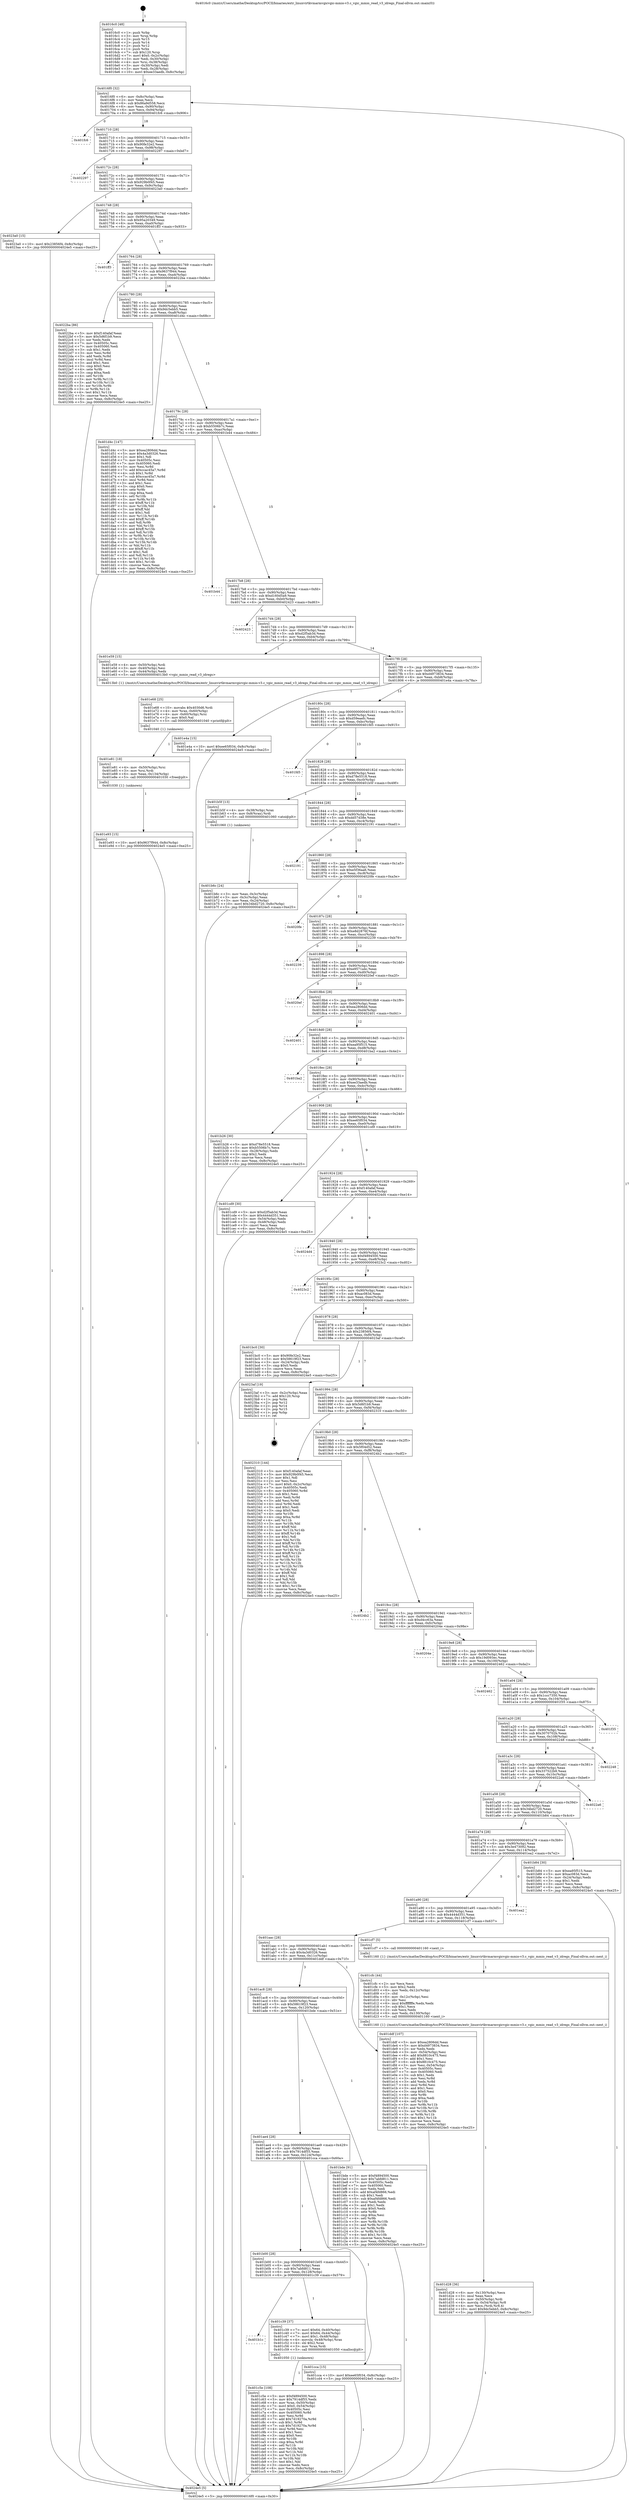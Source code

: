 digraph "0x4016c0" {
  label = "0x4016c0 (/mnt/c/Users/mathe/Desktop/tcc/POCII/binaries/extr_linuxvirtkvmarmvgicvgic-mmio-v3.c_vgic_mmio_read_v3_idregs_Final-ollvm.out::main(0))"
  labelloc = "t"
  node[shape=record]

  Entry [label="",width=0.3,height=0.3,shape=circle,fillcolor=black,style=filled]
  "0x4016f0" [label="{
     0x4016f0 [32]\l
     | [instrs]\l
     &nbsp;&nbsp;0x4016f0 \<+6\>: mov -0x8c(%rbp),%eax\l
     &nbsp;&nbsp;0x4016f6 \<+2\>: mov %eax,%ecx\l
     &nbsp;&nbsp;0x4016f8 \<+6\>: sub $0x86a9d558,%ecx\l
     &nbsp;&nbsp;0x4016fe \<+6\>: mov %eax,-0x90(%rbp)\l
     &nbsp;&nbsp;0x401704 \<+6\>: mov %ecx,-0x94(%rbp)\l
     &nbsp;&nbsp;0x40170a \<+6\>: je 0000000000401fc6 \<main+0x906\>\l
  }"]
  "0x401fc6" [label="{
     0x401fc6\l
  }", style=dashed]
  "0x401710" [label="{
     0x401710 [28]\l
     | [instrs]\l
     &nbsp;&nbsp;0x401710 \<+5\>: jmp 0000000000401715 \<main+0x55\>\l
     &nbsp;&nbsp;0x401715 \<+6\>: mov -0x90(%rbp),%eax\l
     &nbsp;&nbsp;0x40171b \<+5\>: sub $0x90fe32e2,%eax\l
     &nbsp;&nbsp;0x401720 \<+6\>: mov %eax,-0x98(%rbp)\l
     &nbsp;&nbsp;0x401726 \<+6\>: je 0000000000402297 \<main+0xbd7\>\l
  }"]
  Exit [label="",width=0.3,height=0.3,shape=circle,fillcolor=black,style=filled,peripheries=2]
  "0x402297" [label="{
     0x402297\l
  }", style=dashed]
  "0x40172c" [label="{
     0x40172c [28]\l
     | [instrs]\l
     &nbsp;&nbsp;0x40172c \<+5\>: jmp 0000000000401731 \<main+0x71\>\l
     &nbsp;&nbsp;0x401731 \<+6\>: mov -0x90(%rbp),%eax\l
     &nbsp;&nbsp;0x401737 \<+5\>: sub $0x929b0f45,%eax\l
     &nbsp;&nbsp;0x40173c \<+6\>: mov %eax,-0x9c(%rbp)\l
     &nbsp;&nbsp;0x401742 \<+6\>: je 00000000004023a0 \<main+0xce0\>\l
  }"]
  "0x401e93" [label="{
     0x401e93 [15]\l
     | [instrs]\l
     &nbsp;&nbsp;0x401e93 \<+10\>: movl $0x9637f944,-0x8c(%rbp)\l
     &nbsp;&nbsp;0x401e9d \<+5\>: jmp 00000000004024e5 \<main+0xe25\>\l
  }"]
  "0x4023a0" [label="{
     0x4023a0 [15]\l
     | [instrs]\l
     &nbsp;&nbsp;0x4023a0 \<+10\>: movl $0x23856f4,-0x8c(%rbp)\l
     &nbsp;&nbsp;0x4023aa \<+5\>: jmp 00000000004024e5 \<main+0xe25\>\l
  }"]
  "0x401748" [label="{
     0x401748 [28]\l
     | [instrs]\l
     &nbsp;&nbsp;0x401748 \<+5\>: jmp 000000000040174d \<main+0x8d\>\l
     &nbsp;&nbsp;0x40174d \<+6\>: mov -0x90(%rbp),%eax\l
     &nbsp;&nbsp;0x401753 \<+5\>: sub $0x95a20349,%eax\l
     &nbsp;&nbsp;0x401758 \<+6\>: mov %eax,-0xa0(%rbp)\l
     &nbsp;&nbsp;0x40175e \<+6\>: je 0000000000401ff3 \<main+0x933\>\l
  }"]
  "0x401e81" [label="{
     0x401e81 [18]\l
     | [instrs]\l
     &nbsp;&nbsp;0x401e81 \<+4\>: mov -0x50(%rbp),%rsi\l
     &nbsp;&nbsp;0x401e85 \<+3\>: mov %rsi,%rdi\l
     &nbsp;&nbsp;0x401e88 \<+6\>: mov %eax,-0x134(%rbp)\l
     &nbsp;&nbsp;0x401e8e \<+5\>: call 0000000000401030 \<free@plt\>\l
     | [calls]\l
     &nbsp;&nbsp;0x401030 \{1\} (unknown)\l
  }"]
  "0x401ff3" [label="{
     0x401ff3\l
  }", style=dashed]
  "0x401764" [label="{
     0x401764 [28]\l
     | [instrs]\l
     &nbsp;&nbsp;0x401764 \<+5\>: jmp 0000000000401769 \<main+0xa9\>\l
     &nbsp;&nbsp;0x401769 \<+6\>: mov -0x90(%rbp),%eax\l
     &nbsp;&nbsp;0x40176f \<+5\>: sub $0x9637f944,%eax\l
     &nbsp;&nbsp;0x401774 \<+6\>: mov %eax,-0xa4(%rbp)\l
     &nbsp;&nbsp;0x40177a \<+6\>: je 00000000004022ba \<main+0xbfa\>\l
  }"]
  "0x401e68" [label="{
     0x401e68 [25]\l
     | [instrs]\l
     &nbsp;&nbsp;0x401e68 \<+10\>: movabs $0x4030d6,%rdi\l
     &nbsp;&nbsp;0x401e72 \<+4\>: mov %rax,-0x60(%rbp)\l
     &nbsp;&nbsp;0x401e76 \<+4\>: mov -0x60(%rbp),%rsi\l
     &nbsp;&nbsp;0x401e7a \<+2\>: mov $0x0,%al\l
     &nbsp;&nbsp;0x401e7c \<+5\>: call 0000000000401040 \<printf@plt\>\l
     | [calls]\l
     &nbsp;&nbsp;0x401040 \{1\} (unknown)\l
  }"]
  "0x4022ba" [label="{
     0x4022ba [86]\l
     | [instrs]\l
     &nbsp;&nbsp;0x4022ba \<+5\>: mov $0xf140afaf,%eax\l
     &nbsp;&nbsp;0x4022bf \<+5\>: mov $0x5d6f1b9,%ecx\l
     &nbsp;&nbsp;0x4022c4 \<+2\>: xor %edx,%edx\l
     &nbsp;&nbsp;0x4022c6 \<+7\>: mov 0x40505c,%esi\l
     &nbsp;&nbsp;0x4022cd \<+7\>: mov 0x405060,%edi\l
     &nbsp;&nbsp;0x4022d4 \<+3\>: sub $0x1,%edx\l
     &nbsp;&nbsp;0x4022d7 \<+3\>: mov %esi,%r8d\l
     &nbsp;&nbsp;0x4022da \<+3\>: add %edx,%r8d\l
     &nbsp;&nbsp;0x4022dd \<+4\>: imul %r8d,%esi\l
     &nbsp;&nbsp;0x4022e1 \<+3\>: and $0x1,%esi\l
     &nbsp;&nbsp;0x4022e4 \<+3\>: cmp $0x0,%esi\l
     &nbsp;&nbsp;0x4022e7 \<+4\>: sete %r9b\l
     &nbsp;&nbsp;0x4022eb \<+3\>: cmp $0xa,%edi\l
     &nbsp;&nbsp;0x4022ee \<+4\>: setl %r10b\l
     &nbsp;&nbsp;0x4022f2 \<+3\>: mov %r9b,%r11b\l
     &nbsp;&nbsp;0x4022f5 \<+3\>: and %r10b,%r11b\l
     &nbsp;&nbsp;0x4022f8 \<+3\>: xor %r10b,%r9b\l
     &nbsp;&nbsp;0x4022fb \<+3\>: or %r9b,%r11b\l
     &nbsp;&nbsp;0x4022fe \<+4\>: test $0x1,%r11b\l
     &nbsp;&nbsp;0x402302 \<+3\>: cmovne %ecx,%eax\l
     &nbsp;&nbsp;0x402305 \<+6\>: mov %eax,-0x8c(%rbp)\l
     &nbsp;&nbsp;0x40230b \<+5\>: jmp 00000000004024e5 \<main+0xe25\>\l
  }"]
  "0x401780" [label="{
     0x401780 [28]\l
     | [instrs]\l
     &nbsp;&nbsp;0x401780 \<+5\>: jmp 0000000000401785 \<main+0xc5\>\l
     &nbsp;&nbsp;0x401785 \<+6\>: mov -0x90(%rbp),%eax\l
     &nbsp;&nbsp;0x40178b \<+5\>: sub $0x9dc5ebb5,%eax\l
     &nbsp;&nbsp;0x401790 \<+6\>: mov %eax,-0xa8(%rbp)\l
     &nbsp;&nbsp;0x401796 \<+6\>: je 0000000000401d4c \<main+0x68c\>\l
  }"]
  "0x401d28" [label="{
     0x401d28 [36]\l
     | [instrs]\l
     &nbsp;&nbsp;0x401d28 \<+6\>: mov -0x130(%rbp),%ecx\l
     &nbsp;&nbsp;0x401d2e \<+3\>: imul %eax,%ecx\l
     &nbsp;&nbsp;0x401d31 \<+4\>: mov -0x50(%rbp),%rdi\l
     &nbsp;&nbsp;0x401d35 \<+4\>: movslq -0x54(%rbp),%r8\l
     &nbsp;&nbsp;0x401d39 \<+4\>: mov %ecx,(%rdi,%r8,4)\l
     &nbsp;&nbsp;0x401d3d \<+10\>: movl $0x9dc5ebb5,-0x8c(%rbp)\l
     &nbsp;&nbsp;0x401d47 \<+5\>: jmp 00000000004024e5 \<main+0xe25\>\l
  }"]
  "0x401d4c" [label="{
     0x401d4c [147]\l
     | [instrs]\l
     &nbsp;&nbsp;0x401d4c \<+5\>: mov $0xea2806dd,%eax\l
     &nbsp;&nbsp;0x401d51 \<+5\>: mov $0x4a3d0326,%ecx\l
     &nbsp;&nbsp;0x401d56 \<+2\>: mov $0x1,%dl\l
     &nbsp;&nbsp;0x401d58 \<+7\>: mov 0x40505c,%esi\l
     &nbsp;&nbsp;0x401d5f \<+7\>: mov 0x405060,%edi\l
     &nbsp;&nbsp;0x401d66 \<+3\>: mov %esi,%r8d\l
     &nbsp;&nbsp;0x401d69 \<+7\>: add $0xccac45a7,%r8d\l
     &nbsp;&nbsp;0x401d70 \<+4\>: sub $0x1,%r8d\l
     &nbsp;&nbsp;0x401d74 \<+7\>: sub $0xccac45a7,%r8d\l
     &nbsp;&nbsp;0x401d7b \<+4\>: imul %r8d,%esi\l
     &nbsp;&nbsp;0x401d7f \<+3\>: and $0x1,%esi\l
     &nbsp;&nbsp;0x401d82 \<+3\>: cmp $0x0,%esi\l
     &nbsp;&nbsp;0x401d85 \<+4\>: sete %r9b\l
     &nbsp;&nbsp;0x401d89 \<+3\>: cmp $0xa,%edi\l
     &nbsp;&nbsp;0x401d8c \<+4\>: setl %r10b\l
     &nbsp;&nbsp;0x401d90 \<+3\>: mov %r9b,%r11b\l
     &nbsp;&nbsp;0x401d93 \<+4\>: xor $0xff,%r11b\l
     &nbsp;&nbsp;0x401d97 \<+3\>: mov %r10b,%bl\l
     &nbsp;&nbsp;0x401d9a \<+3\>: xor $0xff,%bl\l
     &nbsp;&nbsp;0x401d9d \<+3\>: xor $0x1,%dl\l
     &nbsp;&nbsp;0x401da0 \<+3\>: mov %r11b,%r14b\l
     &nbsp;&nbsp;0x401da3 \<+4\>: and $0xff,%r14b\l
     &nbsp;&nbsp;0x401da7 \<+3\>: and %dl,%r9b\l
     &nbsp;&nbsp;0x401daa \<+3\>: mov %bl,%r15b\l
     &nbsp;&nbsp;0x401dad \<+4\>: and $0xff,%r15b\l
     &nbsp;&nbsp;0x401db1 \<+3\>: and %dl,%r10b\l
     &nbsp;&nbsp;0x401db4 \<+3\>: or %r9b,%r14b\l
     &nbsp;&nbsp;0x401db7 \<+3\>: or %r10b,%r15b\l
     &nbsp;&nbsp;0x401dba \<+3\>: xor %r15b,%r14b\l
     &nbsp;&nbsp;0x401dbd \<+3\>: or %bl,%r11b\l
     &nbsp;&nbsp;0x401dc0 \<+4\>: xor $0xff,%r11b\l
     &nbsp;&nbsp;0x401dc4 \<+3\>: or $0x1,%dl\l
     &nbsp;&nbsp;0x401dc7 \<+3\>: and %dl,%r11b\l
     &nbsp;&nbsp;0x401dca \<+3\>: or %r11b,%r14b\l
     &nbsp;&nbsp;0x401dcd \<+4\>: test $0x1,%r14b\l
     &nbsp;&nbsp;0x401dd1 \<+3\>: cmovne %ecx,%eax\l
     &nbsp;&nbsp;0x401dd4 \<+6\>: mov %eax,-0x8c(%rbp)\l
     &nbsp;&nbsp;0x401dda \<+5\>: jmp 00000000004024e5 \<main+0xe25\>\l
  }"]
  "0x40179c" [label="{
     0x40179c [28]\l
     | [instrs]\l
     &nbsp;&nbsp;0x40179c \<+5\>: jmp 00000000004017a1 \<main+0xe1\>\l
     &nbsp;&nbsp;0x4017a1 \<+6\>: mov -0x90(%rbp),%eax\l
     &nbsp;&nbsp;0x4017a7 \<+5\>: sub $0xb5506b7c,%eax\l
     &nbsp;&nbsp;0x4017ac \<+6\>: mov %eax,-0xac(%rbp)\l
     &nbsp;&nbsp;0x4017b2 \<+6\>: je 0000000000401b44 \<main+0x484\>\l
  }"]
  "0x401cfc" [label="{
     0x401cfc [44]\l
     | [instrs]\l
     &nbsp;&nbsp;0x401cfc \<+2\>: xor %ecx,%ecx\l
     &nbsp;&nbsp;0x401cfe \<+5\>: mov $0x2,%edx\l
     &nbsp;&nbsp;0x401d03 \<+6\>: mov %edx,-0x12c(%rbp)\l
     &nbsp;&nbsp;0x401d09 \<+1\>: cltd\l
     &nbsp;&nbsp;0x401d0a \<+6\>: mov -0x12c(%rbp),%esi\l
     &nbsp;&nbsp;0x401d10 \<+2\>: idiv %esi\l
     &nbsp;&nbsp;0x401d12 \<+6\>: imul $0xfffffffe,%edx,%edx\l
     &nbsp;&nbsp;0x401d18 \<+3\>: sub $0x1,%ecx\l
     &nbsp;&nbsp;0x401d1b \<+2\>: sub %ecx,%edx\l
     &nbsp;&nbsp;0x401d1d \<+6\>: mov %edx,-0x130(%rbp)\l
     &nbsp;&nbsp;0x401d23 \<+5\>: call 0000000000401160 \<next_i\>\l
     | [calls]\l
     &nbsp;&nbsp;0x401160 \{1\} (/mnt/c/Users/mathe/Desktop/tcc/POCII/binaries/extr_linuxvirtkvmarmvgicvgic-mmio-v3.c_vgic_mmio_read_v3_idregs_Final-ollvm.out::next_i)\l
  }"]
  "0x401b44" [label="{
     0x401b44\l
  }", style=dashed]
  "0x4017b8" [label="{
     0x4017b8 [28]\l
     | [instrs]\l
     &nbsp;&nbsp;0x4017b8 \<+5\>: jmp 00000000004017bd \<main+0xfd\>\l
     &nbsp;&nbsp;0x4017bd \<+6\>: mov -0x90(%rbp),%eax\l
     &nbsp;&nbsp;0x4017c3 \<+5\>: sub $0xd160d5a9,%eax\l
     &nbsp;&nbsp;0x4017c8 \<+6\>: mov %eax,-0xb0(%rbp)\l
     &nbsp;&nbsp;0x4017ce \<+6\>: je 0000000000402423 \<main+0xd63\>\l
  }"]
  "0x401c5e" [label="{
     0x401c5e [108]\l
     | [instrs]\l
     &nbsp;&nbsp;0x401c5e \<+5\>: mov $0xf4894500,%ecx\l
     &nbsp;&nbsp;0x401c63 \<+5\>: mov $0x7914df55,%edx\l
     &nbsp;&nbsp;0x401c68 \<+4\>: mov %rax,-0x50(%rbp)\l
     &nbsp;&nbsp;0x401c6c \<+7\>: movl $0x0,-0x54(%rbp)\l
     &nbsp;&nbsp;0x401c73 \<+7\>: mov 0x40505c,%esi\l
     &nbsp;&nbsp;0x401c7a \<+8\>: mov 0x405060,%r8d\l
     &nbsp;&nbsp;0x401c82 \<+3\>: mov %esi,%r9d\l
     &nbsp;&nbsp;0x401c85 \<+7\>: add $0x7d19270a,%r9d\l
     &nbsp;&nbsp;0x401c8c \<+4\>: sub $0x1,%r9d\l
     &nbsp;&nbsp;0x401c90 \<+7\>: sub $0x7d19270a,%r9d\l
     &nbsp;&nbsp;0x401c97 \<+4\>: imul %r9d,%esi\l
     &nbsp;&nbsp;0x401c9b \<+3\>: and $0x1,%esi\l
     &nbsp;&nbsp;0x401c9e \<+3\>: cmp $0x0,%esi\l
     &nbsp;&nbsp;0x401ca1 \<+4\>: sete %r10b\l
     &nbsp;&nbsp;0x401ca5 \<+4\>: cmp $0xa,%r8d\l
     &nbsp;&nbsp;0x401ca9 \<+4\>: setl %r11b\l
     &nbsp;&nbsp;0x401cad \<+3\>: mov %r10b,%bl\l
     &nbsp;&nbsp;0x401cb0 \<+3\>: and %r11b,%bl\l
     &nbsp;&nbsp;0x401cb3 \<+3\>: xor %r11b,%r10b\l
     &nbsp;&nbsp;0x401cb6 \<+3\>: or %r10b,%bl\l
     &nbsp;&nbsp;0x401cb9 \<+3\>: test $0x1,%bl\l
     &nbsp;&nbsp;0x401cbc \<+3\>: cmovne %edx,%ecx\l
     &nbsp;&nbsp;0x401cbf \<+6\>: mov %ecx,-0x8c(%rbp)\l
     &nbsp;&nbsp;0x401cc5 \<+5\>: jmp 00000000004024e5 \<main+0xe25\>\l
  }"]
  "0x402423" [label="{
     0x402423\l
  }", style=dashed]
  "0x4017d4" [label="{
     0x4017d4 [28]\l
     | [instrs]\l
     &nbsp;&nbsp;0x4017d4 \<+5\>: jmp 00000000004017d9 \<main+0x119\>\l
     &nbsp;&nbsp;0x4017d9 \<+6\>: mov -0x90(%rbp),%eax\l
     &nbsp;&nbsp;0x4017df \<+5\>: sub $0xd2f5ab3d,%eax\l
     &nbsp;&nbsp;0x4017e4 \<+6\>: mov %eax,-0xb4(%rbp)\l
     &nbsp;&nbsp;0x4017ea \<+6\>: je 0000000000401e59 \<main+0x799\>\l
  }"]
  "0x401b1c" [label="{
     0x401b1c\l
  }", style=dashed]
  "0x401e59" [label="{
     0x401e59 [15]\l
     | [instrs]\l
     &nbsp;&nbsp;0x401e59 \<+4\>: mov -0x50(%rbp),%rdi\l
     &nbsp;&nbsp;0x401e5d \<+3\>: mov -0x40(%rbp),%esi\l
     &nbsp;&nbsp;0x401e60 \<+3\>: mov -0x44(%rbp),%edx\l
     &nbsp;&nbsp;0x401e63 \<+5\>: call 00000000004013b0 \<vgic_mmio_read_v3_idregs\>\l
     | [calls]\l
     &nbsp;&nbsp;0x4013b0 \{1\} (/mnt/c/Users/mathe/Desktop/tcc/POCII/binaries/extr_linuxvirtkvmarmvgicvgic-mmio-v3.c_vgic_mmio_read_v3_idregs_Final-ollvm.out::vgic_mmio_read_v3_idregs)\l
  }"]
  "0x4017f0" [label="{
     0x4017f0 [28]\l
     | [instrs]\l
     &nbsp;&nbsp;0x4017f0 \<+5\>: jmp 00000000004017f5 \<main+0x135\>\l
     &nbsp;&nbsp;0x4017f5 \<+6\>: mov -0x90(%rbp),%eax\l
     &nbsp;&nbsp;0x4017fb \<+5\>: sub $0xd4973834,%eax\l
     &nbsp;&nbsp;0x401800 \<+6\>: mov %eax,-0xb8(%rbp)\l
     &nbsp;&nbsp;0x401806 \<+6\>: je 0000000000401e4a \<main+0x78a\>\l
  }"]
  "0x401c39" [label="{
     0x401c39 [37]\l
     | [instrs]\l
     &nbsp;&nbsp;0x401c39 \<+7\>: movl $0x64,-0x40(%rbp)\l
     &nbsp;&nbsp;0x401c40 \<+7\>: movl $0x64,-0x44(%rbp)\l
     &nbsp;&nbsp;0x401c47 \<+7\>: movl $0x1,-0x48(%rbp)\l
     &nbsp;&nbsp;0x401c4e \<+4\>: movslq -0x48(%rbp),%rax\l
     &nbsp;&nbsp;0x401c52 \<+4\>: shl $0x2,%rax\l
     &nbsp;&nbsp;0x401c56 \<+3\>: mov %rax,%rdi\l
     &nbsp;&nbsp;0x401c59 \<+5\>: call 0000000000401050 \<malloc@plt\>\l
     | [calls]\l
     &nbsp;&nbsp;0x401050 \{1\} (unknown)\l
  }"]
  "0x401e4a" [label="{
     0x401e4a [15]\l
     | [instrs]\l
     &nbsp;&nbsp;0x401e4a \<+10\>: movl $0xee65f034,-0x8c(%rbp)\l
     &nbsp;&nbsp;0x401e54 \<+5\>: jmp 00000000004024e5 \<main+0xe25\>\l
  }"]
  "0x40180c" [label="{
     0x40180c [28]\l
     | [instrs]\l
     &nbsp;&nbsp;0x40180c \<+5\>: jmp 0000000000401811 \<main+0x151\>\l
     &nbsp;&nbsp;0x401811 \<+6\>: mov -0x90(%rbp),%eax\l
     &nbsp;&nbsp;0x401817 \<+5\>: sub $0xd59eaefc,%eax\l
     &nbsp;&nbsp;0x40181c \<+6\>: mov %eax,-0xbc(%rbp)\l
     &nbsp;&nbsp;0x401822 \<+6\>: je 0000000000401fd5 \<main+0x915\>\l
  }"]
  "0x401b00" [label="{
     0x401b00 [28]\l
     | [instrs]\l
     &nbsp;&nbsp;0x401b00 \<+5\>: jmp 0000000000401b05 \<main+0x445\>\l
     &nbsp;&nbsp;0x401b05 \<+6\>: mov -0x90(%rbp),%eax\l
     &nbsp;&nbsp;0x401b0b \<+5\>: sub $0x7abfd811,%eax\l
     &nbsp;&nbsp;0x401b10 \<+6\>: mov %eax,-0x128(%rbp)\l
     &nbsp;&nbsp;0x401b16 \<+6\>: je 0000000000401c39 \<main+0x579\>\l
  }"]
  "0x401fd5" [label="{
     0x401fd5\l
  }", style=dashed]
  "0x401828" [label="{
     0x401828 [28]\l
     | [instrs]\l
     &nbsp;&nbsp;0x401828 \<+5\>: jmp 000000000040182d \<main+0x16d\>\l
     &nbsp;&nbsp;0x40182d \<+6\>: mov -0x90(%rbp),%eax\l
     &nbsp;&nbsp;0x401833 \<+5\>: sub $0xd78e5518,%eax\l
     &nbsp;&nbsp;0x401838 \<+6\>: mov %eax,-0xc0(%rbp)\l
     &nbsp;&nbsp;0x40183e \<+6\>: je 0000000000401b5f \<main+0x49f\>\l
  }"]
  "0x401cca" [label="{
     0x401cca [15]\l
     | [instrs]\l
     &nbsp;&nbsp;0x401cca \<+10\>: movl $0xee65f034,-0x8c(%rbp)\l
     &nbsp;&nbsp;0x401cd4 \<+5\>: jmp 00000000004024e5 \<main+0xe25\>\l
  }"]
  "0x401b5f" [label="{
     0x401b5f [13]\l
     | [instrs]\l
     &nbsp;&nbsp;0x401b5f \<+4\>: mov -0x38(%rbp),%rax\l
     &nbsp;&nbsp;0x401b63 \<+4\>: mov 0x8(%rax),%rdi\l
     &nbsp;&nbsp;0x401b67 \<+5\>: call 0000000000401060 \<atoi@plt\>\l
     | [calls]\l
     &nbsp;&nbsp;0x401060 \{1\} (unknown)\l
  }"]
  "0x401844" [label="{
     0x401844 [28]\l
     | [instrs]\l
     &nbsp;&nbsp;0x401844 \<+5\>: jmp 0000000000401849 \<main+0x189\>\l
     &nbsp;&nbsp;0x401849 \<+6\>: mov -0x90(%rbp),%eax\l
     &nbsp;&nbsp;0x40184f \<+5\>: sub $0xdd57d38e,%eax\l
     &nbsp;&nbsp;0x401854 \<+6\>: mov %eax,-0xc4(%rbp)\l
     &nbsp;&nbsp;0x40185a \<+6\>: je 0000000000402191 \<main+0xad1\>\l
  }"]
  "0x401ae4" [label="{
     0x401ae4 [28]\l
     | [instrs]\l
     &nbsp;&nbsp;0x401ae4 \<+5\>: jmp 0000000000401ae9 \<main+0x429\>\l
     &nbsp;&nbsp;0x401ae9 \<+6\>: mov -0x90(%rbp),%eax\l
     &nbsp;&nbsp;0x401aef \<+5\>: sub $0x7914df55,%eax\l
     &nbsp;&nbsp;0x401af4 \<+6\>: mov %eax,-0x124(%rbp)\l
     &nbsp;&nbsp;0x401afa \<+6\>: je 0000000000401cca \<main+0x60a\>\l
  }"]
  "0x402191" [label="{
     0x402191\l
  }", style=dashed]
  "0x401860" [label="{
     0x401860 [28]\l
     | [instrs]\l
     &nbsp;&nbsp;0x401860 \<+5\>: jmp 0000000000401865 \<main+0x1a5\>\l
     &nbsp;&nbsp;0x401865 \<+6\>: mov -0x90(%rbp),%eax\l
     &nbsp;&nbsp;0x40186b \<+5\>: sub $0xe5f36aa6,%eax\l
     &nbsp;&nbsp;0x401870 \<+6\>: mov %eax,-0xc8(%rbp)\l
     &nbsp;&nbsp;0x401876 \<+6\>: je 00000000004020fe \<main+0xa3e\>\l
  }"]
  "0x401bde" [label="{
     0x401bde [91]\l
     | [instrs]\l
     &nbsp;&nbsp;0x401bde \<+5\>: mov $0xf4894500,%eax\l
     &nbsp;&nbsp;0x401be3 \<+5\>: mov $0x7abfd811,%ecx\l
     &nbsp;&nbsp;0x401be8 \<+7\>: mov 0x40505c,%edx\l
     &nbsp;&nbsp;0x401bef \<+7\>: mov 0x405060,%esi\l
     &nbsp;&nbsp;0x401bf6 \<+2\>: mov %edx,%edi\l
     &nbsp;&nbsp;0x401bf8 \<+6\>: add $0xaf4fd866,%edi\l
     &nbsp;&nbsp;0x401bfe \<+3\>: sub $0x1,%edi\l
     &nbsp;&nbsp;0x401c01 \<+6\>: sub $0xaf4fd866,%edi\l
     &nbsp;&nbsp;0x401c07 \<+3\>: imul %edi,%edx\l
     &nbsp;&nbsp;0x401c0a \<+3\>: and $0x1,%edx\l
     &nbsp;&nbsp;0x401c0d \<+3\>: cmp $0x0,%edx\l
     &nbsp;&nbsp;0x401c10 \<+4\>: sete %r8b\l
     &nbsp;&nbsp;0x401c14 \<+3\>: cmp $0xa,%esi\l
     &nbsp;&nbsp;0x401c17 \<+4\>: setl %r9b\l
     &nbsp;&nbsp;0x401c1b \<+3\>: mov %r8b,%r10b\l
     &nbsp;&nbsp;0x401c1e \<+3\>: and %r9b,%r10b\l
     &nbsp;&nbsp;0x401c21 \<+3\>: xor %r9b,%r8b\l
     &nbsp;&nbsp;0x401c24 \<+3\>: or %r8b,%r10b\l
     &nbsp;&nbsp;0x401c27 \<+4\>: test $0x1,%r10b\l
     &nbsp;&nbsp;0x401c2b \<+3\>: cmovne %ecx,%eax\l
     &nbsp;&nbsp;0x401c2e \<+6\>: mov %eax,-0x8c(%rbp)\l
     &nbsp;&nbsp;0x401c34 \<+5\>: jmp 00000000004024e5 \<main+0xe25\>\l
  }"]
  "0x4020fe" [label="{
     0x4020fe\l
  }", style=dashed]
  "0x40187c" [label="{
     0x40187c [28]\l
     | [instrs]\l
     &nbsp;&nbsp;0x40187c \<+5\>: jmp 0000000000401881 \<main+0x1c1\>\l
     &nbsp;&nbsp;0x401881 \<+6\>: mov -0x90(%rbp),%eax\l
     &nbsp;&nbsp;0x401887 \<+5\>: sub $0xe8d2876f,%eax\l
     &nbsp;&nbsp;0x40188c \<+6\>: mov %eax,-0xcc(%rbp)\l
     &nbsp;&nbsp;0x401892 \<+6\>: je 0000000000402239 \<main+0xb79\>\l
  }"]
  "0x401ac8" [label="{
     0x401ac8 [28]\l
     | [instrs]\l
     &nbsp;&nbsp;0x401ac8 \<+5\>: jmp 0000000000401acd \<main+0x40d\>\l
     &nbsp;&nbsp;0x401acd \<+6\>: mov -0x90(%rbp),%eax\l
     &nbsp;&nbsp;0x401ad3 \<+5\>: sub $0x58619f23,%eax\l
     &nbsp;&nbsp;0x401ad8 \<+6\>: mov %eax,-0x120(%rbp)\l
     &nbsp;&nbsp;0x401ade \<+6\>: je 0000000000401bde \<main+0x51e\>\l
  }"]
  "0x402239" [label="{
     0x402239\l
  }", style=dashed]
  "0x401898" [label="{
     0x401898 [28]\l
     | [instrs]\l
     &nbsp;&nbsp;0x401898 \<+5\>: jmp 000000000040189d \<main+0x1dd\>\l
     &nbsp;&nbsp;0x40189d \<+6\>: mov -0x90(%rbp),%eax\l
     &nbsp;&nbsp;0x4018a3 \<+5\>: sub $0xe9571a4c,%eax\l
     &nbsp;&nbsp;0x4018a8 \<+6\>: mov %eax,-0xd0(%rbp)\l
     &nbsp;&nbsp;0x4018ae \<+6\>: je 00000000004020ef \<main+0xa2f\>\l
  }"]
  "0x401ddf" [label="{
     0x401ddf [107]\l
     | [instrs]\l
     &nbsp;&nbsp;0x401ddf \<+5\>: mov $0xea2806dd,%eax\l
     &nbsp;&nbsp;0x401de4 \<+5\>: mov $0xd4973834,%ecx\l
     &nbsp;&nbsp;0x401de9 \<+2\>: xor %edx,%edx\l
     &nbsp;&nbsp;0x401deb \<+3\>: mov -0x54(%rbp),%esi\l
     &nbsp;&nbsp;0x401dee \<+6\>: add $0x8810c475,%esi\l
     &nbsp;&nbsp;0x401df4 \<+3\>: add $0x1,%esi\l
     &nbsp;&nbsp;0x401df7 \<+6\>: sub $0x8810c475,%esi\l
     &nbsp;&nbsp;0x401dfd \<+3\>: mov %esi,-0x54(%rbp)\l
     &nbsp;&nbsp;0x401e00 \<+7\>: mov 0x40505c,%esi\l
     &nbsp;&nbsp;0x401e07 \<+7\>: mov 0x405060,%edi\l
     &nbsp;&nbsp;0x401e0e \<+3\>: sub $0x1,%edx\l
     &nbsp;&nbsp;0x401e11 \<+3\>: mov %esi,%r8d\l
     &nbsp;&nbsp;0x401e14 \<+3\>: add %edx,%r8d\l
     &nbsp;&nbsp;0x401e17 \<+4\>: imul %r8d,%esi\l
     &nbsp;&nbsp;0x401e1b \<+3\>: and $0x1,%esi\l
     &nbsp;&nbsp;0x401e1e \<+3\>: cmp $0x0,%esi\l
     &nbsp;&nbsp;0x401e21 \<+4\>: sete %r9b\l
     &nbsp;&nbsp;0x401e25 \<+3\>: cmp $0xa,%edi\l
     &nbsp;&nbsp;0x401e28 \<+4\>: setl %r10b\l
     &nbsp;&nbsp;0x401e2c \<+3\>: mov %r9b,%r11b\l
     &nbsp;&nbsp;0x401e2f \<+3\>: and %r10b,%r11b\l
     &nbsp;&nbsp;0x401e32 \<+3\>: xor %r10b,%r9b\l
     &nbsp;&nbsp;0x401e35 \<+3\>: or %r9b,%r11b\l
     &nbsp;&nbsp;0x401e38 \<+4\>: test $0x1,%r11b\l
     &nbsp;&nbsp;0x401e3c \<+3\>: cmovne %ecx,%eax\l
     &nbsp;&nbsp;0x401e3f \<+6\>: mov %eax,-0x8c(%rbp)\l
     &nbsp;&nbsp;0x401e45 \<+5\>: jmp 00000000004024e5 \<main+0xe25\>\l
  }"]
  "0x4020ef" [label="{
     0x4020ef\l
  }", style=dashed]
  "0x4018b4" [label="{
     0x4018b4 [28]\l
     | [instrs]\l
     &nbsp;&nbsp;0x4018b4 \<+5\>: jmp 00000000004018b9 \<main+0x1f9\>\l
     &nbsp;&nbsp;0x4018b9 \<+6\>: mov -0x90(%rbp),%eax\l
     &nbsp;&nbsp;0x4018bf \<+5\>: sub $0xea2806dd,%eax\l
     &nbsp;&nbsp;0x4018c4 \<+6\>: mov %eax,-0xd4(%rbp)\l
     &nbsp;&nbsp;0x4018ca \<+6\>: je 0000000000402401 \<main+0xd41\>\l
  }"]
  "0x401aac" [label="{
     0x401aac [28]\l
     | [instrs]\l
     &nbsp;&nbsp;0x401aac \<+5\>: jmp 0000000000401ab1 \<main+0x3f1\>\l
     &nbsp;&nbsp;0x401ab1 \<+6\>: mov -0x90(%rbp),%eax\l
     &nbsp;&nbsp;0x401ab7 \<+5\>: sub $0x4a3d0326,%eax\l
     &nbsp;&nbsp;0x401abc \<+6\>: mov %eax,-0x11c(%rbp)\l
     &nbsp;&nbsp;0x401ac2 \<+6\>: je 0000000000401ddf \<main+0x71f\>\l
  }"]
  "0x402401" [label="{
     0x402401\l
  }", style=dashed]
  "0x4018d0" [label="{
     0x4018d0 [28]\l
     | [instrs]\l
     &nbsp;&nbsp;0x4018d0 \<+5\>: jmp 00000000004018d5 \<main+0x215\>\l
     &nbsp;&nbsp;0x4018d5 \<+6\>: mov -0x90(%rbp),%eax\l
     &nbsp;&nbsp;0x4018db \<+5\>: sub $0xea95f515,%eax\l
     &nbsp;&nbsp;0x4018e0 \<+6\>: mov %eax,-0xd8(%rbp)\l
     &nbsp;&nbsp;0x4018e6 \<+6\>: je 0000000000401ba2 \<main+0x4e2\>\l
  }"]
  "0x401cf7" [label="{
     0x401cf7 [5]\l
     | [instrs]\l
     &nbsp;&nbsp;0x401cf7 \<+5\>: call 0000000000401160 \<next_i\>\l
     | [calls]\l
     &nbsp;&nbsp;0x401160 \{1\} (/mnt/c/Users/mathe/Desktop/tcc/POCII/binaries/extr_linuxvirtkvmarmvgicvgic-mmio-v3.c_vgic_mmio_read_v3_idregs_Final-ollvm.out::next_i)\l
  }"]
  "0x401ba2" [label="{
     0x401ba2\l
  }", style=dashed]
  "0x4018ec" [label="{
     0x4018ec [28]\l
     | [instrs]\l
     &nbsp;&nbsp;0x4018ec \<+5\>: jmp 00000000004018f1 \<main+0x231\>\l
     &nbsp;&nbsp;0x4018f1 \<+6\>: mov -0x90(%rbp),%eax\l
     &nbsp;&nbsp;0x4018f7 \<+5\>: sub $0xee33aedb,%eax\l
     &nbsp;&nbsp;0x4018fc \<+6\>: mov %eax,-0xdc(%rbp)\l
     &nbsp;&nbsp;0x401902 \<+6\>: je 0000000000401b26 \<main+0x466\>\l
  }"]
  "0x401a90" [label="{
     0x401a90 [28]\l
     | [instrs]\l
     &nbsp;&nbsp;0x401a90 \<+5\>: jmp 0000000000401a95 \<main+0x3d5\>\l
     &nbsp;&nbsp;0x401a95 \<+6\>: mov -0x90(%rbp),%eax\l
     &nbsp;&nbsp;0x401a9b \<+5\>: sub $0x4444d351,%eax\l
     &nbsp;&nbsp;0x401aa0 \<+6\>: mov %eax,-0x118(%rbp)\l
     &nbsp;&nbsp;0x401aa6 \<+6\>: je 0000000000401cf7 \<main+0x637\>\l
  }"]
  "0x401b26" [label="{
     0x401b26 [30]\l
     | [instrs]\l
     &nbsp;&nbsp;0x401b26 \<+5\>: mov $0xd78e5518,%eax\l
     &nbsp;&nbsp;0x401b2b \<+5\>: mov $0xb5506b7c,%ecx\l
     &nbsp;&nbsp;0x401b30 \<+3\>: mov -0x28(%rbp),%edx\l
     &nbsp;&nbsp;0x401b33 \<+3\>: cmp $0x2,%edx\l
     &nbsp;&nbsp;0x401b36 \<+3\>: cmovne %ecx,%eax\l
     &nbsp;&nbsp;0x401b39 \<+6\>: mov %eax,-0x8c(%rbp)\l
     &nbsp;&nbsp;0x401b3f \<+5\>: jmp 00000000004024e5 \<main+0xe25\>\l
  }"]
  "0x401908" [label="{
     0x401908 [28]\l
     | [instrs]\l
     &nbsp;&nbsp;0x401908 \<+5\>: jmp 000000000040190d \<main+0x24d\>\l
     &nbsp;&nbsp;0x40190d \<+6\>: mov -0x90(%rbp),%eax\l
     &nbsp;&nbsp;0x401913 \<+5\>: sub $0xee65f034,%eax\l
     &nbsp;&nbsp;0x401918 \<+6\>: mov %eax,-0xe0(%rbp)\l
     &nbsp;&nbsp;0x40191e \<+6\>: je 0000000000401cd9 \<main+0x619\>\l
  }"]
  "0x4024e5" [label="{
     0x4024e5 [5]\l
     | [instrs]\l
     &nbsp;&nbsp;0x4024e5 \<+5\>: jmp 00000000004016f0 \<main+0x30\>\l
  }"]
  "0x4016c0" [label="{
     0x4016c0 [48]\l
     | [instrs]\l
     &nbsp;&nbsp;0x4016c0 \<+1\>: push %rbp\l
     &nbsp;&nbsp;0x4016c1 \<+3\>: mov %rsp,%rbp\l
     &nbsp;&nbsp;0x4016c4 \<+2\>: push %r15\l
     &nbsp;&nbsp;0x4016c6 \<+2\>: push %r14\l
     &nbsp;&nbsp;0x4016c8 \<+2\>: push %r12\l
     &nbsp;&nbsp;0x4016ca \<+1\>: push %rbx\l
     &nbsp;&nbsp;0x4016cb \<+7\>: sub $0x120,%rsp\l
     &nbsp;&nbsp;0x4016d2 \<+7\>: movl $0x0,-0x2c(%rbp)\l
     &nbsp;&nbsp;0x4016d9 \<+3\>: mov %edi,-0x30(%rbp)\l
     &nbsp;&nbsp;0x4016dc \<+4\>: mov %rsi,-0x38(%rbp)\l
     &nbsp;&nbsp;0x4016e0 \<+3\>: mov -0x30(%rbp),%edi\l
     &nbsp;&nbsp;0x4016e3 \<+3\>: mov %edi,-0x28(%rbp)\l
     &nbsp;&nbsp;0x4016e6 \<+10\>: movl $0xee33aedb,-0x8c(%rbp)\l
  }"]
  "0x401b6c" [label="{
     0x401b6c [24]\l
     | [instrs]\l
     &nbsp;&nbsp;0x401b6c \<+3\>: mov %eax,-0x3c(%rbp)\l
     &nbsp;&nbsp;0x401b6f \<+3\>: mov -0x3c(%rbp),%eax\l
     &nbsp;&nbsp;0x401b72 \<+3\>: mov %eax,-0x24(%rbp)\l
     &nbsp;&nbsp;0x401b75 \<+10\>: movl $0x34bd2720,-0x8c(%rbp)\l
     &nbsp;&nbsp;0x401b7f \<+5\>: jmp 00000000004024e5 \<main+0xe25\>\l
  }"]
  "0x401ea2" [label="{
     0x401ea2\l
  }", style=dashed]
  "0x401cd9" [label="{
     0x401cd9 [30]\l
     | [instrs]\l
     &nbsp;&nbsp;0x401cd9 \<+5\>: mov $0xd2f5ab3d,%eax\l
     &nbsp;&nbsp;0x401cde \<+5\>: mov $0x4444d351,%ecx\l
     &nbsp;&nbsp;0x401ce3 \<+3\>: mov -0x54(%rbp),%edx\l
     &nbsp;&nbsp;0x401ce6 \<+3\>: cmp -0x48(%rbp),%edx\l
     &nbsp;&nbsp;0x401ce9 \<+3\>: cmovl %ecx,%eax\l
     &nbsp;&nbsp;0x401cec \<+6\>: mov %eax,-0x8c(%rbp)\l
     &nbsp;&nbsp;0x401cf2 \<+5\>: jmp 00000000004024e5 \<main+0xe25\>\l
  }"]
  "0x401924" [label="{
     0x401924 [28]\l
     | [instrs]\l
     &nbsp;&nbsp;0x401924 \<+5\>: jmp 0000000000401929 \<main+0x269\>\l
     &nbsp;&nbsp;0x401929 \<+6\>: mov -0x90(%rbp),%eax\l
     &nbsp;&nbsp;0x40192f \<+5\>: sub $0xf140afaf,%eax\l
     &nbsp;&nbsp;0x401934 \<+6\>: mov %eax,-0xe4(%rbp)\l
     &nbsp;&nbsp;0x40193a \<+6\>: je 00000000004024d4 \<main+0xe14\>\l
  }"]
  "0x401a74" [label="{
     0x401a74 [28]\l
     | [instrs]\l
     &nbsp;&nbsp;0x401a74 \<+5\>: jmp 0000000000401a79 \<main+0x3b9\>\l
     &nbsp;&nbsp;0x401a79 \<+6\>: mov -0x90(%rbp),%eax\l
     &nbsp;&nbsp;0x401a7f \<+5\>: sub $0x3e473092,%eax\l
     &nbsp;&nbsp;0x401a84 \<+6\>: mov %eax,-0x114(%rbp)\l
     &nbsp;&nbsp;0x401a8a \<+6\>: je 0000000000401ea2 \<main+0x7e2\>\l
  }"]
  "0x4024d4" [label="{
     0x4024d4\l
  }", style=dashed]
  "0x401940" [label="{
     0x401940 [28]\l
     | [instrs]\l
     &nbsp;&nbsp;0x401940 \<+5\>: jmp 0000000000401945 \<main+0x285\>\l
     &nbsp;&nbsp;0x401945 \<+6\>: mov -0x90(%rbp),%eax\l
     &nbsp;&nbsp;0x40194b \<+5\>: sub $0xf4894500,%eax\l
     &nbsp;&nbsp;0x401950 \<+6\>: mov %eax,-0xe8(%rbp)\l
     &nbsp;&nbsp;0x401956 \<+6\>: je 00000000004023c2 \<main+0xd02\>\l
  }"]
  "0x401b84" [label="{
     0x401b84 [30]\l
     | [instrs]\l
     &nbsp;&nbsp;0x401b84 \<+5\>: mov $0xea95f515,%eax\l
     &nbsp;&nbsp;0x401b89 \<+5\>: mov $0xac083d,%ecx\l
     &nbsp;&nbsp;0x401b8e \<+3\>: mov -0x24(%rbp),%edx\l
     &nbsp;&nbsp;0x401b91 \<+3\>: cmp $0x1,%edx\l
     &nbsp;&nbsp;0x401b94 \<+3\>: cmovl %ecx,%eax\l
     &nbsp;&nbsp;0x401b97 \<+6\>: mov %eax,-0x8c(%rbp)\l
     &nbsp;&nbsp;0x401b9d \<+5\>: jmp 00000000004024e5 \<main+0xe25\>\l
  }"]
  "0x4023c2" [label="{
     0x4023c2\l
  }", style=dashed]
  "0x40195c" [label="{
     0x40195c [28]\l
     | [instrs]\l
     &nbsp;&nbsp;0x40195c \<+5\>: jmp 0000000000401961 \<main+0x2a1\>\l
     &nbsp;&nbsp;0x401961 \<+6\>: mov -0x90(%rbp),%eax\l
     &nbsp;&nbsp;0x401967 \<+5\>: sub $0xac083d,%eax\l
     &nbsp;&nbsp;0x40196c \<+6\>: mov %eax,-0xec(%rbp)\l
     &nbsp;&nbsp;0x401972 \<+6\>: je 0000000000401bc0 \<main+0x500\>\l
  }"]
  "0x401a58" [label="{
     0x401a58 [28]\l
     | [instrs]\l
     &nbsp;&nbsp;0x401a58 \<+5\>: jmp 0000000000401a5d \<main+0x39d\>\l
     &nbsp;&nbsp;0x401a5d \<+6\>: mov -0x90(%rbp),%eax\l
     &nbsp;&nbsp;0x401a63 \<+5\>: sub $0x34bd2720,%eax\l
     &nbsp;&nbsp;0x401a68 \<+6\>: mov %eax,-0x110(%rbp)\l
     &nbsp;&nbsp;0x401a6e \<+6\>: je 0000000000401b84 \<main+0x4c4\>\l
  }"]
  "0x401bc0" [label="{
     0x401bc0 [30]\l
     | [instrs]\l
     &nbsp;&nbsp;0x401bc0 \<+5\>: mov $0x90fe32e2,%eax\l
     &nbsp;&nbsp;0x401bc5 \<+5\>: mov $0x58619f23,%ecx\l
     &nbsp;&nbsp;0x401bca \<+3\>: mov -0x24(%rbp),%edx\l
     &nbsp;&nbsp;0x401bcd \<+3\>: cmp $0x0,%edx\l
     &nbsp;&nbsp;0x401bd0 \<+3\>: cmove %ecx,%eax\l
     &nbsp;&nbsp;0x401bd3 \<+6\>: mov %eax,-0x8c(%rbp)\l
     &nbsp;&nbsp;0x401bd9 \<+5\>: jmp 00000000004024e5 \<main+0xe25\>\l
  }"]
  "0x401978" [label="{
     0x401978 [28]\l
     | [instrs]\l
     &nbsp;&nbsp;0x401978 \<+5\>: jmp 000000000040197d \<main+0x2bd\>\l
     &nbsp;&nbsp;0x40197d \<+6\>: mov -0x90(%rbp),%eax\l
     &nbsp;&nbsp;0x401983 \<+5\>: sub $0x23856f4,%eax\l
     &nbsp;&nbsp;0x401988 \<+6\>: mov %eax,-0xf0(%rbp)\l
     &nbsp;&nbsp;0x40198e \<+6\>: je 00000000004023af \<main+0xcef\>\l
  }"]
  "0x4022a6" [label="{
     0x4022a6\l
  }", style=dashed]
  "0x4023af" [label="{
     0x4023af [19]\l
     | [instrs]\l
     &nbsp;&nbsp;0x4023af \<+3\>: mov -0x2c(%rbp),%eax\l
     &nbsp;&nbsp;0x4023b2 \<+7\>: add $0x120,%rsp\l
     &nbsp;&nbsp;0x4023b9 \<+1\>: pop %rbx\l
     &nbsp;&nbsp;0x4023ba \<+2\>: pop %r12\l
     &nbsp;&nbsp;0x4023bc \<+2\>: pop %r14\l
     &nbsp;&nbsp;0x4023be \<+2\>: pop %r15\l
     &nbsp;&nbsp;0x4023c0 \<+1\>: pop %rbp\l
     &nbsp;&nbsp;0x4023c1 \<+1\>: ret\l
  }"]
  "0x401994" [label="{
     0x401994 [28]\l
     | [instrs]\l
     &nbsp;&nbsp;0x401994 \<+5\>: jmp 0000000000401999 \<main+0x2d9\>\l
     &nbsp;&nbsp;0x401999 \<+6\>: mov -0x90(%rbp),%eax\l
     &nbsp;&nbsp;0x40199f \<+5\>: sub $0x5d6f1b9,%eax\l
     &nbsp;&nbsp;0x4019a4 \<+6\>: mov %eax,-0xf4(%rbp)\l
     &nbsp;&nbsp;0x4019aa \<+6\>: je 0000000000402310 \<main+0xc50\>\l
  }"]
  "0x401a3c" [label="{
     0x401a3c [28]\l
     | [instrs]\l
     &nbsp;&nbsp;0x401a3c \<+5\>: jmp 0000000000401a41 \<main+0x381\>\l
     &nbsp;&nbsp;0x401a41 \<+6\>: mov -0x90(%rbp),%eax\l
     &nbsp;&nbsp;0x401a47 \<+5\>: sub $0x337522b9,%eax\l
     &nbsp;&nbsp;0x401a4c \<+6\>: mov %eax,-0x10c(%rbp)\l
     &nbsp;&nbsp;0x401a52 \<+6\>: je 00000000004022a6 \<main+0xbe6\>\l
  }"]
  "0x402310" [label="{
     0x402310 [144]\l
     | [instrs]\l
     &nbsp;&nbsp;0x402310 \<+5\>: mov $0xf140afaf,%eax\l
     &nbsp;&nbsp;0x402315 \<+5\>: mov $0x929b0f45,%ecx\l
     &nbsp;&nbsp;0x40231a \<+2\>: mov $0x1,%dl\l
     &nbsp;&nbsp;0x40231c \<+2\>: xor %esi,%esi\l
     &nbsp;&nbsp;0x40231e \<+7\>: movl $0x0,-0x2c(%rbp)\l
     &nbsp;&nbsp;0x402325 \<+7\>: mov 0x40505c,%edi\l
     &nbsp;&nbsp;0x40232c \<+8\>: mov 0x405060,%r8d\l
     &nbsp;&nbsp;0x402334 \<+3\>: sub $0x1,%esi\l
     &nbsp;&nbsp;0x402337 \<+3\>: mov %edi,%r9d\l
     &nbsp;&nbsp;0x40233a \<+3\>: add %esi,%r9d\l
     &nbsp;&nbsp;0x40233d \<+4\>: imul %r9d,%edi\l
     &nbsp;&nbsp;0x402341 \<+3\>: and $0x1,%edi\l
     &nbsp;&nbsp;0x402344 \<+3\>: cmp $0x0,%edi\l
     &nbsp;&nbsp;0x402347 \<+4\>: sete %r10b\l
     &nbsp;&nbsp;0x40234b \<+4\>: cmp $0xa,%r8d\l
     &nbsp;&nbsp;0x40234f \<+4\>: setl %r11b\l
     &nbsp;&nbsp;0x402353 \<+3\>: mov %r10b,%bl\l
     &nbsp;&nbsp;0x402356 \<+3\>: xor $0xff,%bl\l
     &nbsp;&nbsp;0x402359 \<+3\>: mov %r11b,%r14b\l
     &nbsp;&nbsp;0x40235c \<+4\>: xor $0xff,%r14b\l
     &nbsp;&nbsp;0x402360 \<+3\>: xor $0x1,%dl\l
     &nbsp;&nbsp;0x402363 \<+3\>: mov %bl,%r15b\l
     &nbsp;&nbsp;0x402366 \<+4\>: and $0xff,%r15b\l
     &nbsp;&nbsp;0x40236a \<+3\>: and %dl,%r10b\l
     &nbsp;&nbsp;0x40236d \<+3\>: mov %r14b,%r12b\l
     &nbsp;&nbsp;0x402370 \<+4\>: and $0xff,%r12b\l
     &nbsp;&nbsp;0x402374 \<+3\>: and %dl,%r11b\l
     &nbsp;&nbsp;0x402377 \<+3\>: or %r10b,%r15b\l
     &nbsp;&nbsp;0x40237a \<+3\>: or %r11b,%r12b\l
     &nbsp;&nbsp;0x40237d \<+3\>: xor %r12b,%r15b\l
     &nbsp;&nbsp;0x402380 \<+3\>: or %r14b,%bl\l
     &nbsp;&nbsp;0x402383 \<+3\>: xor $0xff,%bl\l
     &nbsp;&nbsp;0x402386 \<+3\>: or $0x1,%dl\l
     &nbsp;&nbsp;0x402389 \<+2\>: and %dl,%bl\l
     &nbsp;&nbsp;0x40238b \<+3\>: or %bl,%r15b\l
     &nbsp;&nbsp;0x40238e \<+4\>: test $0x1,%r15b\l
     &nbsp;&nbsp;0x402392 \<+3\>: cmovne %ecx,%eax\l
     &nbsp;&nbsp;0x402395 \<+6\>: mov %eax,-0x8c(%rbp)\l
     &nbsp;&nbsp;0x40239b \<+5\>: jmp 00000000004024e5 \<main+0xe25\>\l
  }"]
  "0x4019b0" [label="{
     0x4019b0 [28]\l
     | [instrs]\l
     &nbsp;&nbsp;0x4019b0 \<+5\>: jmp 00000000004019b5 \<main+0x2f5\>\l
     &nbsp;&nbsp;0x4019b5 \<+6\>: mov -0x90(%rbp),%eax\l
     &nbsp;&nbsp;0x4019bb \<+5\>: sub $0x5f04d52,%eax\l
     &nbsp;&nbsp;0x4019c0 \<+6\>: mov %eax,-0xf8(%rbp)\l
     &nbsp;&nbsp;0x4019c6 \<+6\>: je 00000000004024b2 \<main+0xdf2\>\l
  }"]
  "0x402248" [label="{
     0x402248\l
  }", style=dashed]
  "0x4024b2" [label="{
     0x4024b2\l
  }", style=dashed]
  "0x4019cc" [label="{
     0x4019cc [28]\l
     | [instrs]\l
     &nbsp;&nbsp;0x4019cc \<+5\>: jmp 00000000004019d1 \<main+0x311\>\l
     &nbsp;&nbsp;0x4019d1 \<+6\>: mov -0x90(%rbp),%eax\l
     &nbsp;&nbsp;0x4019d7 \<+5\>: sub $0xd4cc63a,%eax\l
     &nbsp;&nbsp;0x4019dc \<+6\>: mov %eax,-0xfc(%rbp)\l
     &nbsp;&nbsp;0x4019e2 \<+6\>: je 000000000040204e \<main+0x98e\>\l
  }"]
  "0x401a20" [label="{
     0x401a20 [28]\l
     | [instrs]\l
     &nbsp;&nbsp;0x401a20 \<+5\>: jmp 0000000000401a25 \<main+0x365\>\l
     &nbsp;&nbsp;0x401a25 \<+6\>: mov -0x90(%rbp),%eax\l
     &nbsp;&nbsp;0x401a2b \<+5\>: sub $0x3070702b,%eax\l
     &nbsp;&nbsp;0x401a30 \<+6\>: mov %eax,-0x108(%rbp)\l
     &nbsp;&nbsp;0x401a36 \<+6\>: je 0000000000402248 \<main+0xb88\>\l
  }"]
  "0x40204e" [label="{
     0x40204e\l
  }", style=dashed]
  "0x4019e8" [label="{
     0x4019e8 [28]\l
     | [instrs]\l
     &nbsp;&nbsp;0x4019e8 \<+5\>: jmp 00000000004019ed \<main+0x32d\>\l
     &nbsp;&nbsp;0x4019ed \<+6\>: mov -0x90(%rbp),%eax\l
     &nbsp;&nbsp;0x4019f3 \<+5\>: sub $0x19d093ec,%eax\l
     &nbsp;&nbsp;0x4019f8 \<+6\>: mov %eax,-0x100(%rbp)\l
     &nbsp;&nbsp;0x4019fe \<+6\>: je 0000000000402462 \<main+0xda2\>\l
  }"]
  "0x401f35" [label="{
     0x401f35\l
  }", style=dashed]
  "0x402462" [label="{
     0x402462\l
  }", style=dashed]
  "0x401a04" [label="{
     0x401a04 [28]\l
     | [instrs]\l
     &nbsp;&nbsp;0x401a04 \<+5\>: jmp 0000000000401a09 \<main+0x349\>\l
     &nbsp;&nbsp;0x401a09 \<+6\>: mov -0x90(%rbp),%eax\l
     &nbsp;&nbsp;0x401a0f \<+5\>: sub $0x1ccc7350,%eax\l
     &nbsp;&nbsp;0x401a14 \<+6\>: mov %eax,-0x104(%rbp)\l
     &nbsp;&nbsp;0x401a1a \<+6\>: je 0000000000401f35 \<main+0x875\>\l
  }"]
  Entry -> "0x4016c0" [label=" 1"]
  "0x4016f0" -> "0x401fc6" [label=" 0"]
  "0x4016f0" -> "0x401710" [label=" 18"]
  "0x4023af" -> Exit [label=" 1"]
  "0x401710" -> "0x402297" [label=" 0"]
  "0x401710" -> "0x40172c" [label=" 18"]
  "0x4023a0" -> "0x4024e5" [label=" 1"]
  "0x40172c" -> "0x4023a0" [label=" 1"]
  "0x40172c" -> "0x401748" [label=" 17"]
  "0x402310" -> "0x4024e5" [label=" 1"]
  "0x401748" -> "0x401ff3" [label=" 0"]
  "0x401748" -> "0x401764" [label=" 17"]
  "0x4022ba" -> "0x4024e5" [label=" 1"]
  "0x401764" -> "0x4022ba" [label=" 1"]
  "0x401764" -> "0x401780" [label=" 16"]
  "0x401e93" -> "0x4024e5" [label=" 1"]
  "0x401780" -> "0x401d4c" [label=" 1"]
  "0x401780" -> "0x40179c" [label=" 15"]
  "0x401e81" -> "0x401e93" [label=" 1"]
  "0x40179c" -> "0x401b44" [label=" 0"]
  "0x40179c" -> "0x4017b8" [label=" 15"]
  "0x401e68" -> "0x401e81" [label=" 1"]
  "0x4017b8" -> "0x402423" [label=" 0"]
  "0x4017b8" -> "0x4017d4" [label=" 15"]
  "0x401e59" -> "0x401e68" [label=" 1"]
  "0x4017d4" -> "0x401e59" [label=" 1"]
  "0x4017d4" -> "0x4017f0" [label=" 14"]
  "0x401e4a" -> "0x4024e5" [label=" 1"]
  "0x4017f0" -> "0x401e4a" [label=" 1"]
  "0x4017f0" -> "0x40180c" [label=" 13"]
  "0x401ddf" -> "0x4024e5" [label=" 1"]
  "0x40180c" -> "0x401fd5" [label=" 0"]
  "0x40180c" -> "0x401828" [label=" 13"]
  "0x401d28" -> "0x4024e5" [label=" 1"]
  "0x401828" -> "0x401b5f" [label=" 1"]
  "0x401828" -> "0x401844" [label=" 12"]
  "0x401cfc" -> "0x401d28" [label=" 1"]
  "0x401844" -> "0x402191" [label=" 0"]
  "0x401844" -> "0x401860" [label=" 12"]
  "0x401cd9" -> "0x4024e5" [label=" 2"]
  "0x401860" -> "0x4020fe" [label=" 0"]
  "0x401860" -> "0x40187c" [label=" 12"]
  "0x401cca" -> "0x4024e5" [label=" 1"]
  "0x40187c" -> "0x402239" [label=" 0"]
  "0x40187c" -> "0x401898" [label=" 12"]
  "0x401c39" -> "0x401c5e" [label=" 1"]
  "0x401898" -> "0x4020ef" [label=" 0"]
  "0x401898" -> "0x4018b4" [label=" 12"]
  "0x401b00" -> "0x401b1c" [label=" 0"]
  "0x4018b4" -> "0x402401" [label=" 0"]
  "0x4018b4" -> "0x4018d0" [label=" 12"]
  "0x401d4c" -> "0x4024e5" [label=" 1"]
  "0x4018d0" -> "0x401ba2" [label=" 0"]
  "0x4018d0" -> "0x4018ec" [label=" 12"]
  "0x401ae4" -> "0x401b00" [label=" 1"]
  "0x4018ec" -> "0x401b26" [label=" 1"]
  "0x4018ec" -> "0x401908" [label=" 11"]
  "0x401b26" -> "0x4024e5" [label=" 1"]
  "0x4016c0" -> "0x4016f0" [label=" 1"]
  "0x4024e5" -> "0x4016f0" [label=" 17"]
  "0x401b5f" -> "0x401b6c" [label=" 1"]
  "0x401b6c" -> "0x4024e5" [label=" 1"]
  "0x401cf7" -> "0x401cfc" [label=" 1"]
  "0x401908" -> "0x401cd9" [label=" 2"]
  "0x401908" -> "0x401924" [label=" 9"]
  "0x401bde" -> "0x4024e5" [label=" 1"]
  "0x401924" -> "0x4024d4" [label=" 0"]
  "0x401924" -> "0x401940" [label=" 9"]
  "0x401ac8" -> "0x401bde" [label=" 1"]
  "0x401940" -> "0x4023c2" [label=" 0"]
  "0x401940" -> "0x40195c" [label=" 9"]
  "0x401c5e" -> "0x4024e5" [label=" 1"]
  "0x40195c" -> "0x401bc0" [label=" 1"]
  "0x40195c" -> "0x401978" [label=" 8"]
  "0x401aac" -> "0x401ddf" [label=" 1"]
  "0x401978" -> "0x4023af" [label=" 1"]
  "0x401978" -> "0x401994" [label=" 7"]
  "0x401b00" -> "0x401c39" [label=" 1"]
  "0x401994" -> "0x402310" [label=" 1"]
  "0x401994" -> "0x4019b0" [label=" 6"]
  "0x401a90" -> "0x401cf7" [label=" 1"]
  "0x4019b0" -> "0x4024b2" [label=" 0"]
  "0x4019b0" -> "0x4019cc" [label=" 6"]
  "0x401ae4" -> "0x401cca" [label=" 1"]
  "0x4019cc" -> "0x40204e" [label=" 0"]
  "0x4019cc" -> "0x4019e8" [label=" 6"]
  "0x401a74" -> "0x401ea2" [label=" 0"]
  "0x4019e8" -> "0x402462" [label=" 0"]
  "0x4019e8" -> "0x401a04" [label=" 6"]
  "0x401ac8" -> "0x401ae4" [label=" 2"]
  "0x401a04" -> "0x401f35" [label=" 0"]
  "0x401a04" -> "0x401a20" [label=" 6"]
  "0x401a74" -> "0x401a90" [label=" 5"]
  "0x401a20" -> "0x402248" [label=" 0"]
  "0x401a20" -> "0x401a3c" [label=" 6"]
  "0x401a90" -> "0x401aac" [label=" 4"]
  "0x401a3c" -> "0x4022a6" [label=" 0"]
  "0x401a3c" -> "0x401a58" [label=" 6"]
  "0x401aac" -> "0x401ac8" [label=" 3"]
  "0x401a58" -> "0x401b84" [label=" 1"]
  "0x401a58" -> "0x401a74" [label=" 5"]
  "0x401b84" -> "0x4024e5" [label=" 1"]
  "0x401bc0" -> "0x4024e5" [label=" 1"]
}
